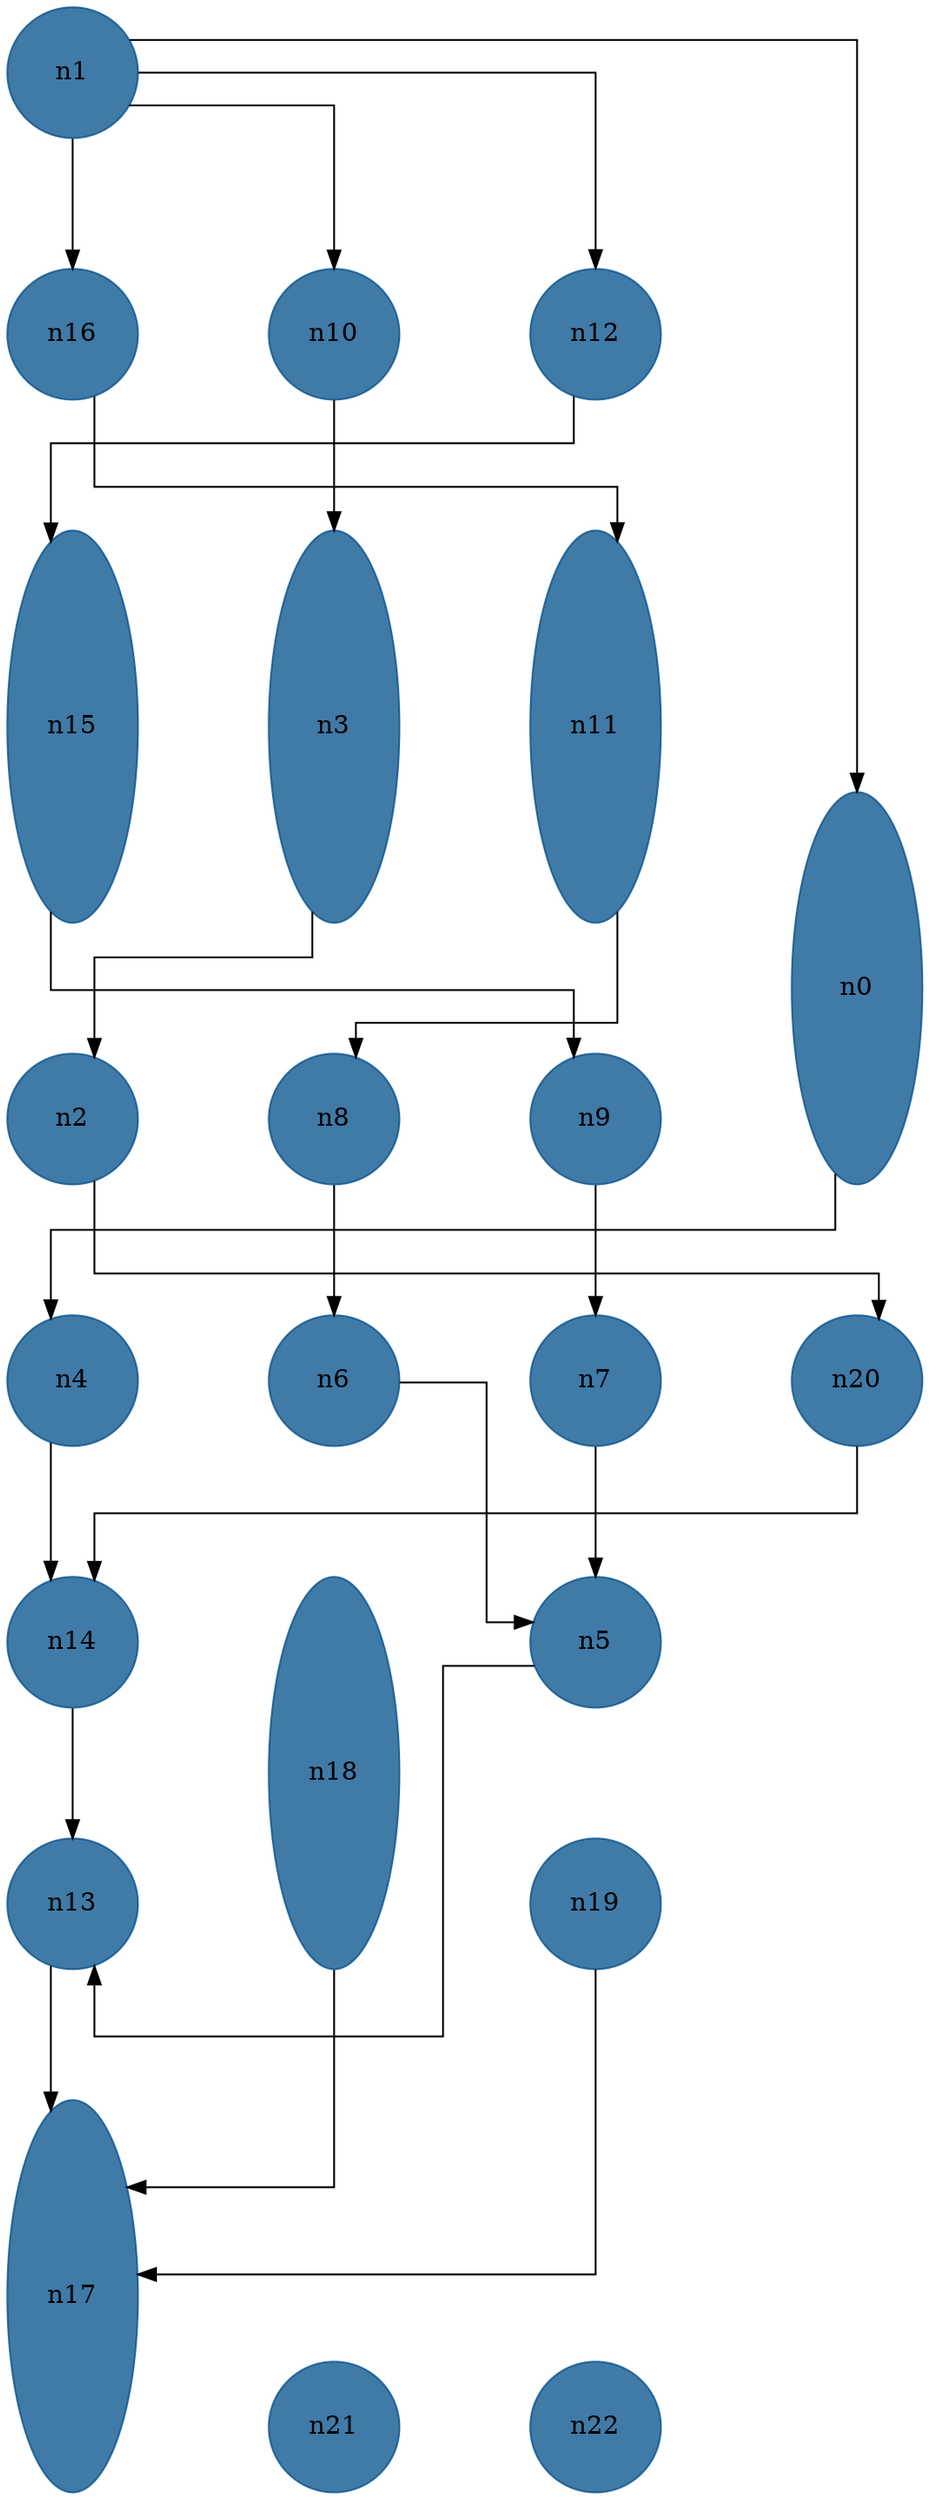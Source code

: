 //do not use DOT to generate pdf use NEATO or FDP
digraph{
layout="neato";
splines="ortho";
n1[shape="ellipse", style="filled", color="#004E8ABF", pos="0,20!", height="1", width="1"];
n1 -> n0;
n1 -> n16;
n1 -> n10;
n1 -> n12;
n16[shape="ellipse", style="filled", color="#004E8ABF", pos="0,18!", height="1", width="1"];
n16 -> n11;
n10[shape="ellipse", style="filled", color="#004E8ABF", pos="2,18!", height="1", width="1"];
n10 -> n3;
n12[shape="ellipse", style="filled", color="#004E8ABF", pos="4,18!", height="1", width="1"];
n12 -> n15;
n15[shape="ellipse", style="filled", color="#004E8ABF", pos="0,15!", height="3", width="1"];
n15 -> n9;
n3[shape="ellipse", style="filled", color="#004E8ABF", pos="2,15!", height="3", width="1"];
n3 -> n2;
n11[shape="ellipse", style="filled", color="#004E8ABF", pos="4,15!", height="3", width="1"];
n11 -> n8;
n0[shape="ellipse", style="filled", color="#004E8ABF", pos="6,13!", height="3", width="1"];
n0 -> n4;
n2[shape="ellipse", style="filled", color="#004E8ABF", pos="0,12!", height="1", width="1"];
n2 -> n20;
n8[shape="ellipse", style="filled", color="#004E8ABF", pos="2,12!", height="1", width="1"];
n8 -> n6;
n9[shape="ellipse", style="filled", color="#004E8ABF", pos="4,12!", height="1", width="1"];
n9 -> n7;
n4[shape="ellipse", style="filled", color="#004E8ABF", pos="0,10!", height="1", width="1"];
n4 -> n14;
n6[shape="ellipse", style="filled", color="#004E8ABF", pos="2,10!", height="1", width="1"];
n6 -> n5;
n7[shape="ellipse", style="filled", color="#004E8ABF", pos="4,10!", height="1", width="1"];
n7 -> n5;
n20[shape="ellipse", style="filled", color="#004E8ABF", pos="6,10!", height="1", width="1"];
n20 -> n14;
n14[shape="ellipse", style="filled", color="#004E8ABF", pos="0,8!", height="1", width="1"];
n14 -> n13;
n18[shape="ellipse", style="filled", color="#004E8ABF", pos="2,7!", height="3", width="1"];
n18 -> n17;
n5[shape="ellipse", style="filled", color="#004E8ABF", pos="4,8!", height="1", width="1"];
n5 -> n13;
n13[shape="ellipse", style="filled", color="#004E8ABF", pos="0,6!", height="1", width="1"];
n13 -> n17;
n19[shape="ellipse", style="filled", color="#004E8ABF", pos="4,6!", height="1", width="1"];
n19 -> n17;
n17[shape="ellipse", style="filled", color="#004E8ABF", pos="0,3!", height="3", width="1"];
n21[shape="ellipse", style="filled", color="#004E8ABF", pos="2,2!", height="1", width="1"];
n22[shape="ellipse", style="filled", color="#004E8ABF", pos="4,2!", height="1", width="1"];
}